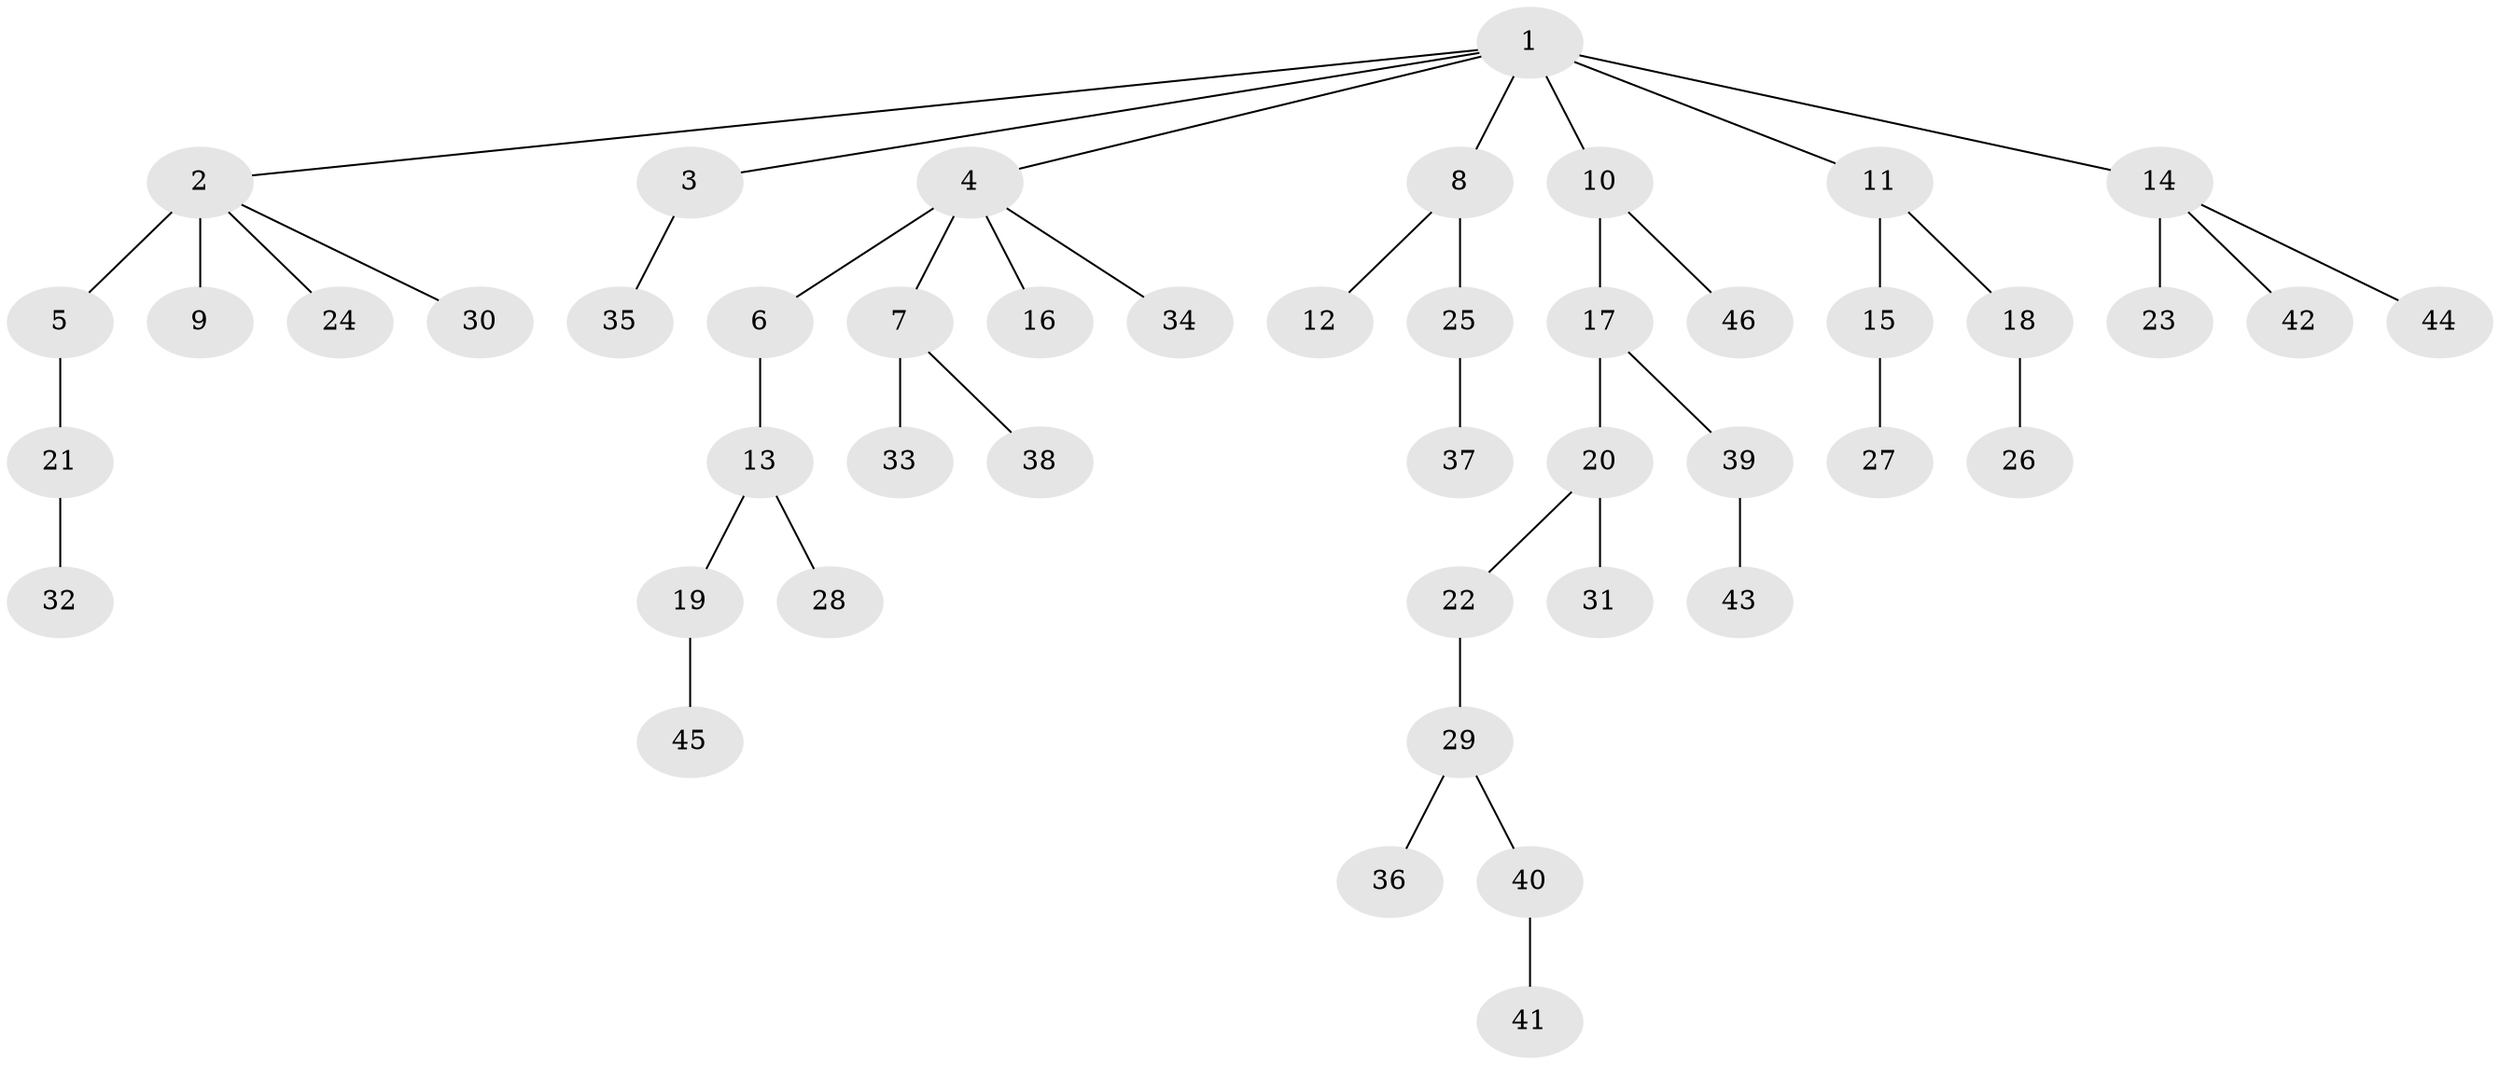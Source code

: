 // original degree distribution, {9: 0.011111111111111112, 8: 0.011111111111111112, 3: 0.13333333333333333, 4: 0.1, 5: 0.011111111111111112, 1: 0.5333333333333333, 2: 0.2}
// Generated by graph-tools (version 1.1) at 2025/36/03/09/25 02:36:40]
// undirected, 46 vertices, 45 edges
graph export_dot {
graph [start="1"]
  node [color=gray90,style=filled];
  1;
  2;
  3;
  4;
  5;
  6;
  7;
  8;
  9;
  10;
  11;
  12;
  13;
  14;
  15;
  16;
  17;
  18;
  19;
  20;
  21;
  22;
  23;
  24;
  25;
  26;
  27;
  28;
  29;
  30;
  31;
  32;
  33;
  34;
  35;
  36;
  37;
  38;
  39;
  40;
  41;
  42;
  43;
  44;
  45;
  46;
  1 -- 2 [weight=1.0];
  1 -- 3 [weight=1.0];
  1 -- 4 [weight=1.0];
  1 -- 8 [weight=1.0];
  1 -- 10 [weight=1.0];
  1 -- 11 [weight=1.0];
  1 -- 14 [weight=2.0];
  2 -- 5 [weight=1.0];
  2 -- 9 [weight=3.0];
  2 -- 24 [weight=1.0];
  2 -- 30 [weight=1.0];
  3 -- 35 [weight=1.0];
  4 -- 6 [weight=1.0];
  4 -- 7 [weight=2.0];
  4 -- 16 [weight=1.0];
  4 -- 34 [weight=1.0];
  5 -- 21 [weight=2.0];
  6 -- 13 [weight=1.0];
  7 -- 33 [weight=1.0];
  7 -- 38 [weight=1.0];
  8 -- 12 [weight=1.0];
  8 -- 25 [weight=1.0];
  10 -- 17 [weight=1.0];
  10 -- 46 [weight=1.0];
  11 -- 15 [weight=1.0];
  11 -- 18 [weight=1.0];
  13 -- 19 [weight=1.0];
  13 -- 28 [weight=1.0];
  14 -- 23 [weight=1.0];
  14 -- 42 [weight=1.0];
  14 -- 44 [weight=1.0];
  15 -- 27 [weight=1.0];
  17 -- 20 [weight=1.0];
  17 -- 39 [weight=1.0];
  18 -- 26 [weight=1.0];
  19 -- 45 [weight=1.0];
  20 -- 22 [weight=1.0];
  20 -- 31 [weight=1.0];
  21 -- 32 [weight=1.0];
  22 -- 29 [weight=1.0];
  25 -- 37 [weight=1.0];
  29 -- 36 [weight=1.0];
  29 -- 40 [weight=1.0];
  39 -- 43 [weight=1.0];
  40 -- 41 [weight=1.0];
}
